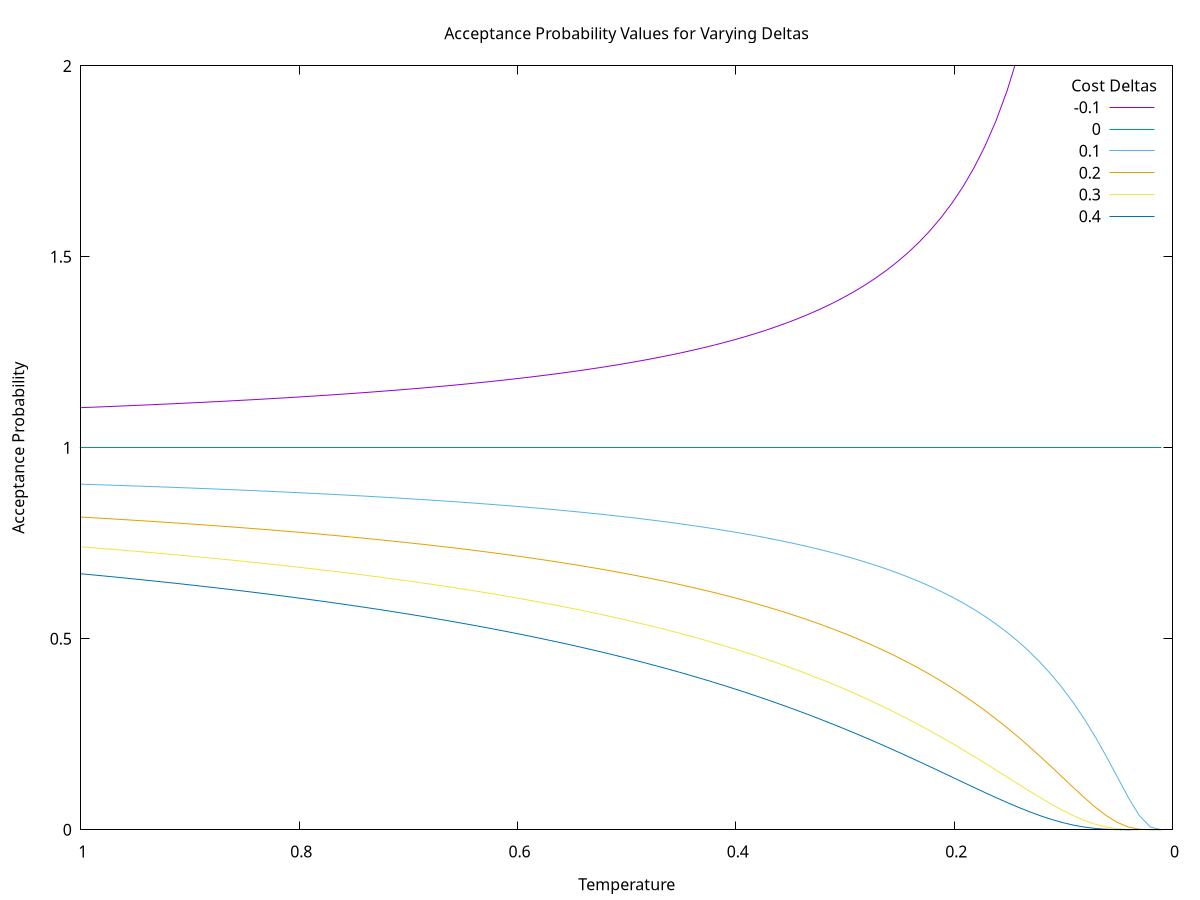 set xrange [1:0]
set yrange [0:2]
set xtic auto
set ytic auto
set key default title 'Cost Deltas'
set title "Acceptance Probability Values for Varying Deltas"
set xlabel "Temperature"
set ylabel "Acceptance Probability"
set terminal svg size 800, 400 dynamic
set output "acceptance-probability-equation.svg"
acceptanceProbability(delta, temperature) = exp(-(delta / temperature))
plot acceptanceProbability(-0.1, x) title '-0.1',\
acceptanceProbability(0, x) title '0',\
acceptanceProbability(0.1, x) title '0.1',\
acceptanceProbability(0.2, x) title '0.2',\
acceptanceProbability(0.3, x) title '0.3',\
acceptanceProbability(0.4, x) title '0.4'
